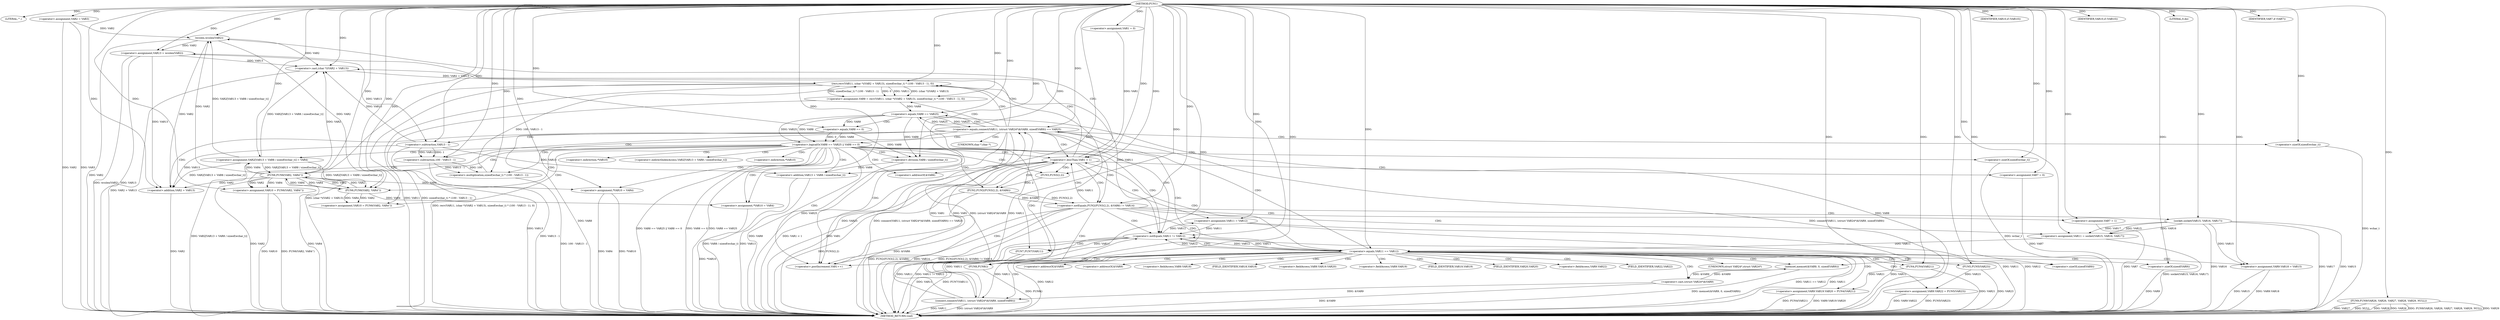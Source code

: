 digraph FUN1 {  
"1000100" [label = "(METHOD,FUN1)" ]
"1000283" [label = "(METHOD_RETURN,void)" ]
"1000104" [label = "(LITERAL,\"\",)" ]
"1000105" [label = "(<operator>.assignment,VAR2 = VAR3)" ]
"1000109" [label = "(<operator>.assignment,VAR1 = 0)" ]
"1000112" [label = "(<operator>.lessThan,VAR1 < 1)" ]
"1000115" [label = "(<operator>.postIncrement,VAR1++)" ]
"1000121" [label = "(<operator>.assignment,VAR7 = 0)" ]
"1000128" [label = "(<operator>.assignment,VAR11 = VAR12)" ]
"1000132" [label = "(<operator>.assignment,VAR13 = wcslen(VAR2))" ]
"1000134" [label = "(wcslen,wcslen(VAR2))" ]
"1000139" [label = "(<operator>.notEquals,FUN2(FUN3(2,2), &VAR6) != VAR14)" ]
"1000140" [label = "(FUN2,FUN2(FUN3(2,2), &VAR6))" ]
"1000141" [label = "(FUN3,FUN3(2,2))" ]
"1000149" [label = "(<operator>.assignment,VAR7 = 1)" ]
"1000152" [label = "(<operator>.assignment,VAR11 = socket(VAR15, VAR16, VAR17))" ]
"1000154" [label = "(socket,socket(VAR15, VAR16, VAR17))" ]
"1000159" [label = "(<operator>.equals,VAR11 == VAR12)" ]
"1000164" [label = "(memset,memset(&VAR9, 0, sizeof(VAR9)))" ]
"1000168" [label = "(<operator>.sizeOf,sizeof(VAR9))" ]
"1000170" [label = "(<operator>.assignment,VAR9.VAR18 = VAR15)" ]
"1000175" [label = "(<operator>.assignment,VAR9.VAR19.VAR20 = FUN4(VAR21))" ]
"1000181" [label = "(FUN4,FUN4(VAR21))" ]
"1000183" [label = "(<operator>.assignment,VAR9.VAR22 = FUN5(VAR23))" ]
"1000187" [label = "(FUN5,FUN5(VAR23))" ]
"1000190" [label = "(<operator>.equals,connect(VAR11, (struct VAR24*)&VAR9, sizeof(VAR9)) == VAR25)" ]
"1000191" [label = "(connect,connect(VAR11, (struct VAR24*)&VAR9, sizeof(VAR9)))" ]
"1000193" [label = "(<operator>.cast,(struct VAR24*)&VAR9)" ]
"1000197" [label = "(<operator>.sizeOf,sizeof(VAR9))" ]
"1000202" [label = "(<operator>.assignment,VAR8 = recv(VAR11, (char *)(VAR2 + VAR13), sizeof(wchar_t) * (100 - VAR13 - 1), 0))" ]
"1000204" [label = "(recv,recv(VAR11, (char *)(VAR2 + VAR13), sizeof(wchar_t) * (100 - VAR13 - 1), 0))" ]
"1000206" [label = "(<operator>.cast,(char *)(VAR2 + VAR13))" ]
"1000208" [label = "(<operator>.addition,VAR2 + VAR13)" ]
"1000211" [label = "(<operator>.multiplication,sizeof(wchar_t) * (100 - VAR13 - 1))" ]
"1000212" [label = "(<operator>.sizeOf,sizeof(wchar_t))" ]
"1000214" [label = "(<operator>.subtraction,100 - VAR13 - 1)" ]
"1000216" [label = "(<operator>.subtraction,VAR13 - 1)" ]
"1000221" [label = "(<operator>.logicalOr,VAR8 == VAR25 || VAR8 == 0)" ]
"1000222" [label = "(<operator>.equals,VAR8 == VAR25)" ]
"1000225" [label = "(<operator>.equals,VAR8 == 0)" ]
"1000230" [label = "(<operator>.assignment,VAR2[VAR13 + VAR8 / sizeof(wchar_t)] = VAR4)" ]
"1000233" [label = "(<operator>.addition,VAR13 + VAR8 / sizeof(wchar_t))" ]
"1000235" [label = "(<operator>.division,VAR8 / sizeof(wchar_t))" ]
"1000237" [label = "(<operator>.sizeOf,sizeof(wchar_t))" ]
"1000240" [label = "(<operator>.assignment,VAR10 = FUN6(VAR2, VAR4''))" ]
"1000242" [label = "(FUN6,FUN6(VAR2, VAR4''))" ]
"1000246" [label = "(IDENTIFIER,VAR10,if (VAR10))" ]
"1000248" [label = "(<operator>.assignment,*VAR10 = VAR4)" ]
"1000252" [label = "(<operator>.assignment,VAR10 = FUN6(VAR2, VAR4''))" ]
"1000254" [label = "(FUN6,FUN6(VAR2, VAR4''))" ]
"1000258" [label = "(IDENTIFIER,VAR10,if (VAR10))" ]
"1000260" [label = "(<operator>.assignment,*VAR10 = VAR4)" ]
"1000264" [label = "(LITERAL,0,do)" ]
"1000266" [label = "(<operator>.notEquals,VAR11 != VAR12)" ]
"1000270" [label = "(FUN7,FUN7(VAR11))" ]
"1000273" [label = "(IDENTIFIER,VAR7,if (VAR7))" ]
"1000275" [label = "(FUN8,FUN8())" ]
"1000276" [label = "(FUN9,FUN9(VAR26, VAR26, VAR27, VAR28, VAR29, NULL))" ]
"1000144" [label = "(<operator>.addressOf,&VAR6)" ]
"1000165" [label = "(<operator>.addressOf,&VAR9)" ]
"1000171" [label = "(<operator>.fieldAccess,VAR9.VAR18)" ]
"1000173" [label = "(FIELD_IDENTIFIER,VAR18,VAR18)" ]
"1000176" [label = "(<operator>.fieldAccess,VAR9.VAR19.VAR20)" ]
"1000177" [label = "(<operator>.fieldAccess,VAR9.VAR19)" ]
"1000179" [label = "(FIELD_IDENTIFIER,VAR19,VAR19)" ]
"1000180" [label = "(FIELD_IDENTIFIER,VAR20,VAR20)" ]
"1000184" [label = "(<operator>.fieldAccess,VAR9.VAR22)" ]
"1000186" [label = "(FIELD_IDENTIFIER,VAR22,VAR22)" ]
"1000194" [label = "(UNKNOWN,struct VAR24*,struct VAR24*)" ]
"1000195" [label = "(<operator>.addressOf,&VAR9)" ]
"1000207" [label = "(UNKNOWN,char *,char *)" ]
"1000231" [label = "(<operator>.indirectIndexAccess,VAR2[VAR13 + VAR8 / sizeof(wchar_t)])" ]
"1000249" [label = "(<operator>.indirection,*VAR10)" ]
"1000261" [label = "(<operator>.indirection,*VAR10)" ]
  "1000221" -> "1000283"  [ label = "DDG: VAR8 == VAR25 || VAR8 == 0"] 
  "1000254" -> "1000283"  [ label = "DDG: VAR2"] 
  "1000175" -> "1000283"  [ label = "DDG: FUN4(VAR21)"] 
  "1000266" -> "1000283"  [ label = "DDG: VAR11 != VAR12"] 
  "1000139" -> "1000283"  [ label = "DDG: VAR14"] 
  "1000181" -> "1000283"  [ label = "DDG: VAR21"] 
  "1000187" -> "1000283"  [ label = "DDG: VAR23"] 
  "1000159" -> "1000283"  [ label = "DDG: VAR11 == VAR12"] 
  "1000128" -> "1000283"  [ label = "DDG: VAR12"] 
  "1000164" -> "1000283"  [ label = "DDG: memset(&VAR9, 0, sizeof(VAR9))"] 
  "1000183" -> "1000283"  [ label = "DDG: FUN5(VAR23)"] 
  "1000221" -> "1000283"  [ label = "DDG: VAR8 == 0"] 
  "1000222" -> "1000283"  [ label = "DDG: VAR8"] 
  "1000208" -> "1000283"  [ label = "DDG: VAR2"] 
  "1000276" -> "1000283"  [ label = "DDG: NULL"] 
  "1000105" -> "1000283"  [ label = "DDG: VAR3"] 
  "1000235" -> "1000283"  [ label = "DDG: VAR8"] 
  "1000275" -> "1000283"  [ label = "DDG: FUN8()"] 
  "1000252" -> "1000283"  [ label = "DDG: VAR10"] 
  "1000233" -> "1000283"  [ label = "DDG: VAR8 / sizeof(wchar_t)"] 
  "1000276" -> "1000283"  [ label = "DDG: VAR28"] 
  "1000190" -> "1000283"  [ label = "DDG: connect(VAR11, (struct VAR24*)&VAR9, sizeof(VAR9)) == VAR25"] 
  "1000214" -> "1000283"  [ label = "DDG: VAR13 - 1"] 
  "1000154" -> "1000283"  [ label = "DDG: VAR17"] 
  "1000225" -> "1000283"  [ label = "DDG: VAR8"] 
  "1000216" -> "1000283"  [ label = "DDG: VAR13"] 
  "1000237" -> "1000283"  [ label = "DDG: wchar_t"] 
  "1000159" -> "1000283"  [ label = "DDG: VAR11"] 
  "1000211" -> "1000283"  [ label = "DDG: 100 - VAR13 - 1"] 
  "1000252" -> "1000283"  [ label = "DDG: FUN6(VAR2, VAR4'')"] 
  "1000204" -> "1000283"  [ label = "DDG: (char *)(VAR2 + VAR13)"] 
  "1000140" -> "1000283"  [ label = "DDG: FUN3(2,2)"] 
  "1000139" -> "1000283"  [ label = "DDG: FUN2(FUN3(2,2), &VAR6) != VAR14"] 
  "1000139" -> "1000283"  [ label = "DDG: FUN2(FUN3(2,2), &VAR6)"] 
  "1000193" -> "1000283"  [ label = "DDG: &VAR9"] 
  "1000183" -> "1000283"  [ label = "DDG: VAR9.VAR22"] 
  "1000266" -> "1000283"  [ label = "DDG: VAR12"] 
  "1000128" -> "1000283"  [ label = "DDG: VAR11"] 
  "1000154" -> "1000283"  [ label = "DDG: VAR15"] 
  "1000140" -> "1000283"  [ label = "DDG: &VAR6"] 
  "1000266" -> "1000283"  [ label = "DDG: VAR11"] 
  "1000132" -> "1000283"  [ label = "DDG: wcslen(VAR2)"] 
  "1000190" -> "1000283"  [ label = "DDG: connect(VAR11, (struct VAR24*)&VAR9, sizeof(VAR9))"] 
  "1000260" -> "1000283"  [ label = "DDG: VAR4"] 
  "1000221" -> "1000283"  [ label = "DDG: VAR8 == VAR25"] 
  "1000206" -> "1000283"  [ label = "DDG: VAR2 + VAR13"] 
  "1000175" -> "1000283"  [ label = "DDG: VAR9.VAR19.VAR20"] 
  "1000230" -> "1000283"  [ label = "DDG: VAR2[VAR13 + VAR8 / sizeof(wchar_t)]"] 
  "1000276" -> "1000283"  [ label = "DDG: VAR26"] 
  "1000276" -> "1000283"  [ label = "DDG: FUN9(VAR26, VAR26, VAR27, VAR28, VAR29, NULL)"] 
  "1000132" -> "1000283"  [ label = "DDG: VAR13"] 
  "1000112" -> "1000283"  [ label = "DDG: VAR1 < 1"] 
  "1000152" -> "1000283"  [ label = "DDG: socket(VAR15, VAR16, VAR17)"] 
  "1000190" -> "1000283"  [ label = "DDG: VAR25"] 
  "1000212" -> "1000283"  [ label = "DDG: wchar_t"] 
  "1000134" -> "1000283"  [ label = "DDG: VAR2"] 
  "1000191" -> "1000283"  [ label = "DDG: (struct VAR24*)&VAR9"] 
  "1000112" -> "1000283"  [ label = "DDG: VAR1"] 
  "1000204" -> "1000283"  [ label = "DDG: sizeof(wchar_t) * (100 - VAR13 - 1)"] 
  "1000276" -> "1000283"  [ label = "DDG: VAR29"] 
  "1000233" -> "1000283"  [ label = "DDG: VAR13"] 
  "1000121" -> "1000283"  [ label = "DDG: VAR7"] 
  "1000170" -> "1000283"  [ label = "DDG: VAR9.VAR18"] 
  "1000270" -> "1000283"  [ label = "DDG: FUN7(VAR11)"] 
  "1000149" -> "1000283"  [ label = "DDG: VAR7"] 
  "1000260" -> "1000283"  [ label = "DDG: *VAR10"] 
  "1000154" -> "1000283"  [ label = "DDG: VAR16"] 
  "1000204" -> "1000283"  [ label = "DDG: VAR11"] 
  "1000254" -> "1000283"  [ label = "DDG: VAR4"] 
  "1000159" -> "1000283"  [ label = "DDG: VAR12"] 
  "1000270" -> "1000283"  [ label = "DDG: VAR11"] 
  "1000276" -> "1000283"  [ label = "DDG: VAR27"] 
  "1000191" -> "1000283"  [ label = "DDG: VAR11"] 
  "1000170" -> "1000283"  [ label = "DDG: VAR15"] 
  "1000105" -> "1000283"  [ label = "DDG: VAR2"] 
  "1000248" -> "1000283"  [ label = "DDG: *VAR10"] 
  "1000222" -> "1000283"  [ label = "DDG: VAR25"] 
  "1000202" -> "1000283"  [ label = "DDG: recv(VAR11, (char *)(VAR2 + VAR13), sizeof(wchar_t) * (100 - VAR13 - 1), 0)"] 
  "1000197" -> "1000283"  [ label = "DDG: VAR9"] 
  "1000100" -> "1000104"  [ label = "DDG: "] 
  "1000100" -> "1000105"  [ label = "DDG: "] 
  "1000100" -> "1000109"  [ label = "DDG: "] 
  "1000109" -> "1000112"  [ label = "DDG: VAR1"] 
  "1000115" -> "1000112"  [ label = "DDG: VAR1"] 
  "1000100" -> "1000112"  [ label = "DDG: "] 
  "1000112" -> "1000115"  [ label = "DDG: VAR1"] 
  "1000100" -> "1000115"  [ label = "DDG: "] 
  "1000100" -> "1000121"  [ label = "DDG: "] 
  "1000266" -> "1000128"  [ label = "DDG: VAR12"] 
  "1000100" -> "1000128"  [ label = "DDG: "] 
  "1000134" -> "1000132"  [ label = "DDG: VAR2"] 
  "1000100" -> "1000132"  [ label = "DDG: "] 
  "1000254" -> "1000134"  [ label = "DDG: VAR2"] 
  "1000230" -> "1000134"  [ label = "DDG: VAR2[VAR13 + VAR8 / sizeof(wchar_t)]"] 
  "1000105" -> "1000134"  [ label = "DDG: VAR2"] 
  "1000100" -> "1000134"  [ label = "DDG: "] 
  "1000140" -> "1000139"  [ label = "DDG: FUN3(2,2)"] 
  "1000140" -> "1000139"  [ label = "DDG: &VAR6"] 
  "1000141" -> "1000140"  [ label = "DDG: 2"] 
  "1000100" -> "1000141"  [ label = "DDG: "] 
  "1000100" -> "1000139"  [ label = "DDG: "] 
  "1000100" -> "1000149"  [ label = "DDG: "] 
  "1000154" -> "1000152"  [ label = "DDG: VAR15"] 
  "1000154" -> "1000152"  [ label = "DDG: VAR16"] 
  "1000154" -> "1000152"  [ label = "DDG: VAR17"] 
  "1000100" -> "1000152"  [ label = "DDG: "] 
  "1000100" -> "1000154"  [ label = "DDG: "] 
  "1000152" -> "1000159"  [ label = "DDG: VAR11"] 
  "1000100" -> "1000159"  [ label = "DDG: "] 
  "1000266" -> "1000159"  [ label = "DDG: VAR12"] 
  "1000193" -> "1000164"  [ label = "DDG: &VAR9"] 
  "1000100" -> "1000164"  [ label = "DDG: "] 
  "1000100" -> "1000168"  [ label = "DDG: "] 
  "1000154" -> "1000170"  [ label = "DDG: VAR15"] 
  "1000100" -> "1000170"  [ label = "DDG: "] 
  "1000181" -> "1000175"  [ label = "DDG: VAR21"] 
  "1000100" -> "1000181"  [ label = "DDG: "] 
  "1000187" -> "1000183"  [ label = "DDG: VAR23"] 
  "1000100" -> "1000187"  [ label = "DDG: "] 
  "1000191" -> "1000190"  [ label = "DDG: VAR11"] 
  "1000191" -> "1000190"  [ label = "DDG: (struct VAR24*)&VAR9"] 
  "1000159" -> "1000191"  [ label = "DDG: VAR11"] 
  "1000100" -> "1000191"  [ label = "DDG: "] 
  "1000193" -> "1000191"  [ label = "DDG: &VAR9"] 
  "1000164" -> "1000193"  [ label = "DDG: &VAR9"] 
  "1000100" -> "1000197"  [ label = "DDG: "] 
  "1000222" -> "1000190"  [ label = "DDG: VAR25"] 
  "1000100" -> "1000190"  [ label = "DDG: "] 
  "1000204" -> "1000202"  [ label = "DDG: VAR11"] 
  "1000204" -> "1000202"  [ label = "DDG: (char *)(VAR2 + VAR13)"] 
  "1000204" -> "1000202"  [ label = "DDG: sizeof(wchar_t) * (100 - VAR13 - 1)"] 
  "1000204" -> "1000202"  [ label = "DDG: 0"] 
  "1000100" -> "1000202"  [ label = "DDG: "] 
  "1000191" -> "1000204"  [ label = "DDG: VAR11"] 
  "1000100" -> "1000204"  [ label = "DDG: "] 
  "1000206" -> "1000204"  [ label = "DDG: VAR2 + VAR13"] 
  "1000254" -> "1000206"  [ label = "DDG: VAR2"] 
  "1000230" -> "1000206"  [ label = "DDG: VAR2[VAR13 + VAR8 / sizeof(wchar_t)]"] 
  "1000134" -> "1000206"  [ label = "DDG: VAR2"] 
  "1000100" -> "1000206"  [ label = "DDG: "] 
  "1000132" -> "1000206"  [ label = "DDG: VAR13"] 
  "1000216" -> "1000206"  [ label = "DDG: VAR13"] 
  "1000254" -> "1000208"  [ label = "DDG: VAR2"] 
  "1000230" -> "1000208"  [ label = "DDG: VAR2[VAR13 + VAR8 / sizeof(wchar_t)]"] 
  "1000134" -> "1000208"  [ label = "DDG: VAR2"] 
  "1000100" -> "1000208"  [ label = "DDG: "] 
  "1000132" -> "1000208"  [ label = "DDG: VAR13"] 
  "1000216" -> "1000208"  [ label = "DDG: VAR13"] 
  "1000211" -> "1000204"  [ label = "DDG: 100 - VAR13 - 1"] 
  "1000100" -> "1000211"  [ label = "DDG: "] 
  "1000100" -> "1000212"  [ label = "DDG: "] 
  "1000214" -> "1000211"  [ label = "DDG: 100"] 
  "1000214" -> "1000211"  [ label = "DDG: VAR13 - 1"] 
  "1000100" -> "1000214"  [ label = "DDG: "] 
  "1000216" -> "1000214"  [ label = "DDG: VAR13"] 
  "1000216" -> "1000214"  [ label = "DDG: 1"] 
  "1000100" -> "1000216"  [ label = "DDG: "] 
  "1000132" -> "1000216"  [ label = "DDG: VAR13"] 
  "1000222" -> "1000221"  [ label = "DDG: VAR8"] 
  "1000222" -> "1000221"  [ label = "DDG: VAR25"] 
  "1000202" -> "1000222"  [ label = "DDG: VAR8"] 
  "1000100" -> "1000222"  [ label = "DDG: "] 
  "1000190" -> "1000222"  [ label = "DDG: VAR25"] 
  "1000225" -> "1000221"  [ label = "DDG: VAR8"] 
  "1000225" -> "1000221"  [ label = "DDG: 0"] 
  "1000222" -> "1000225"  [ label = "DDG: VAR8"] 
  "1000100" -> "1000225"  [ label = "DDG: "] 
  "1000254" -> "1000230"  [ label = "DDG: VAR4"] 
  "1000100" -> "1000230"  [ label = "DDG: "] 
  "1000216" -> "1000233"  [ label = "DDG: VAR13"] 
  "1000100" -> "1000233"  [ label = "DDG: "] 
  "1000235" -> "1000233"  [ label = "DDG: VAR8"] 
  "1000222" -> "1000235"  [ label = "DDG: VAR8"] 
  "1000225" -> "1000235"  [ label = "DDG: VAR8"] 
  "1000100" -> "1000235"  [ label = "DDG: "] 
  "1000100" -> "1000237"  [ label = "DDG: "] 
  "1000242" -> "1000240"  [ label = "DDG: VAR2"] 
  "1000242" -> "1000240"  [ label = "DDG: VAR4"] 
  "1000100" -> "1000240"  [ label = "DDG: "] 
  "1000230" -> "1000242"  [ label = "DDG: VAR2[VAR13 + VAR8 / sizeof(wchar_t)]"] 
  "1000100" -> "1000242"  [ label = "DDG: "] 
  "1000254" -> "1000242"  [ label = "DDG: VAR2"] 
  "1000134" -> "1000242"  [ label = "DDG: VAR2"] 
  "1000254" -> "1000242"  [ label = "DDG: VAR4"] 
  "1000100" -> "1000246"  [ label = "DDG: "] 
  "1000242" -> "1000248"  [ label = "DDG: VAR4"] 
  "1000100" -> "1000248"  [ label = "DDG: "] 
  "1000254" -> "1000252"  [ label = "DDG: VAR2"] 
  "1000254" -> "1000252"  [ label = "DDG: VAR4"] 
  "1000100" -> "1000252"  [ label = "DDG: "] 
  "1000230" -> "1000254"  [ label = "DDG: VAR2[VAR13 + VAR8 / sizeof(wchar_t)]"] 
  "1000242" -> "1000254"  [ label = "DDG: VAR2"] 
  "1000100" -> "1000254"  [ label = "DDG: "] 
  "1000242" -> "1000254"  [ label = "DDG: VAR4"] 
  "1000100" -> "1000258"  [ label = "DDG: "] 
  "1000254" -> "1000260"  [ label = "DDG: VAR4"] 
  "1000100" -> "1000260"  [ label = "DDG: "] 
  "1000100" -> "1000264"  [ label = "DDG: "] 
  "1000159" -> "1000266"  [ label = "DDG: VAR11"] 
  "1000128" -> "1000266"  [ label = "DDG: VAR11"] 
  "1000204" -> "1000266"  [ label = "DDG: VAR11"] 
  "1000191" -> "1000266"  [ label = "DDG: VAR11"] 
  "1000100" -> "1000266"  [ label = "DDG: "] 
  "1000159" -> "1000266"  [ label = "DDG: VAR12"] 
  "1000266" -> "1000270"  [ label = "DDG: VAR11"] 
  "1000100" -> "1000270"  [ label = "DDG: "] 
  "1000100" -> "1000273"  [ label = "DDG: "] 
  "1000100" -> "1000275"  [ label = "DDG: "] 
  "1000100" -> "1000276"  [ label = "DDG: "] 
  "1000112" -> "1000128"  [ label = "CDG: "] 
  "1000112" -> "1000141"  [ label = "CDG: "] 
  "1000112" -> "1000139"  [ label = "CDG: "] 
  "1000112" -> "1000144"  [ label = "CDG: "] 
  "1000112" -> "1000132"  [ label = "CDG: "] 
  "1000112" -> "1000121"  [ label = "CDG: "] 
  "1000112" -> "1000140"  [ label = "CDG: "] 
  "1000112" -> "1000134"  [ label = "CDG: "] 
  "1000139" -> "1000149"  [ label = "CDG: "] 
  "1000139" -> "1000154"  [ label = "CDG: "] 
  "1000139" -> "1000152"  [ label = "CDG: "] 
  "1000139" -> "1000159"  [ label = "CDG: "] 
  "1000139" -> "1000112"  [ label = "CDG: "] 
  "1000139" -> "1000266"  [ label = "CDG: "] 
  "1000139" -> "1000115"  [ label = "CDG: "] 
  "1000139" -> "1000275"  [ label = "CDG: "] 
  "1000159" -> "1000164"  [ label = "CDG: "] 
  "1000159" -> "1000191"  [ label = "CDG: "] 
  "1000159" -> "1000197"  [ label = "CDG: "] 
  "1000159" -> "1000180"  [ label = "CDG: "] 
  "1000159" -> "1000183"  [ label = "CDG: "] 
  "1000159" -> "1000165"  [ label = "CDG: "] 
  "1000159" -> "1000190"  [ label = "CDG: "] 
  "1000159" -> "1000175"  [ label = "CDG: "] 
  "1000159" -> "1000179"  [ label = "CDG: "] 
  "1000159" -> "1000194"  [ label = "CDG: "] 
  "1000159" -> "1000176"  [ label = "CDG: "] 
  "1000159" -> "1000187"  [ label = "CDG: "] 
  "1000159" -> "1000195"  [ label = "CDG: "] 
  "1000159" -> "1000186"  [ label = "CDG: "] 
  "1000159" -> "1000168"  [ label = "CDG: "] 
  "1000159" -> "1000173"  [ label = "CDG: "] 
  "1000159" -> "1000170"  [ label = "CDG: "] 
  "1000159" -> "1000171"  [ label = "CDG: "] 
  "1000159" -> "1000193"  [ label = "CDG: "] 
  "1000159" -> "1000184"  [ label = "CDG: "] 
  "1000159" -> "1000177"  [ label = "CDG: "] 
  "1000159" -> "1000181"  [ label = "CDG: "] 
  "1000159" -> "1000112"  [ label = "CDG: "] 
  "1000159" -> "1000266"  [ label = "CDG: "] 
  "1000159" -> "1000115"  [ label = "CDG: "] 
  "1000159" -> "1000275"  [ label = "CDG: "] 
  "1000190" -> "1000211"  [ label = "CDG: "] 
  "1000190" -> "1000221"  [ label = "CDG: "] 
  "1000190" -> "1000208"  [ label = "CDG: "] 
  "1000190" -> "1000216"  [ label = "CDG: "] 
  "1000190" -> "1000204"  [ label = "CDG: "] 
  "1000190" -> "1000222"  [ label = "CDG: "] 
  "1000190" -> "1000206"  [ label = "CDG: "] 
  "1000190" -> "1000214"  [ label = "CDG: "] 
  "1000190" -> "1000212"  [ label = "CDG: "] 
  "1000190" -> "1000207"  [ label = "CDG: "] 
  "1000190" -> "1000202"  [ label = "CDG: "] 
  "1000190" -> "1000112"  [ label = "CDG: "] 
  "1000190" -> "1000266"  [ label = "CDG: "] 
  "1000190" -> "1000115"  [ label = "CDG: "] 
  "1000190" -> "1000275"  [ label = "CDG: "] 
  "1000221" -> "1000233"  [ label = "CDG: "] 
  "1000221" -> "1000254"  [ label = "CDG: "] 
  "1000221" -> "1000242"  [ label = "CDG: "] 
  "1000221" -> "1000235"  [ label = "CDG: "] 
  "1000221" -> "1000240"  [ label = "CDG: "] 
  "1000221" -> "1000230"  [ label = "CDG: "] 
  "1000221" -> "1000252"  [ label = "CDG: "] 
  "1000221" -> "1000237"  [ label = "CDG: "] 
  "1000221" -> "1000231"  [ label = "CDG: "] 
  "1000221" -> "1000260"  [ label = "CDG: "] 
  "1000221" -> "1000261"  [ label = "CDG: "] 
  "1000221" -> "1000248"  [ label = "CDG: "] 
  "1000221" -> "1000249"  [ label = "CDG: "] 
  "1000221" -> "1000112"  [ label = "CDG: "] 
  "1000221" -> "1000266"  [ label = "CDG: "] 
  "1000221" -> "1000115"  [ label = "CDG: "] 
  "1000221" -> "1000275"  [ label = "CDG: "] 
  "1000221" -> "1000141"  [ label = "CDG: "] 
  "1000221" -> "1000139"  [ label = "CDG: "] 
  "1000221" -> "1000144"  [ label = "CDG: "] 
  "1000221" -> "1000140"  [ label = "CDG: "] 
  "1000222" -> "1000225"  [ label = "CDG: "] 
  "1000266" -> "1000270"  [ label = "CDG: "] 
}
